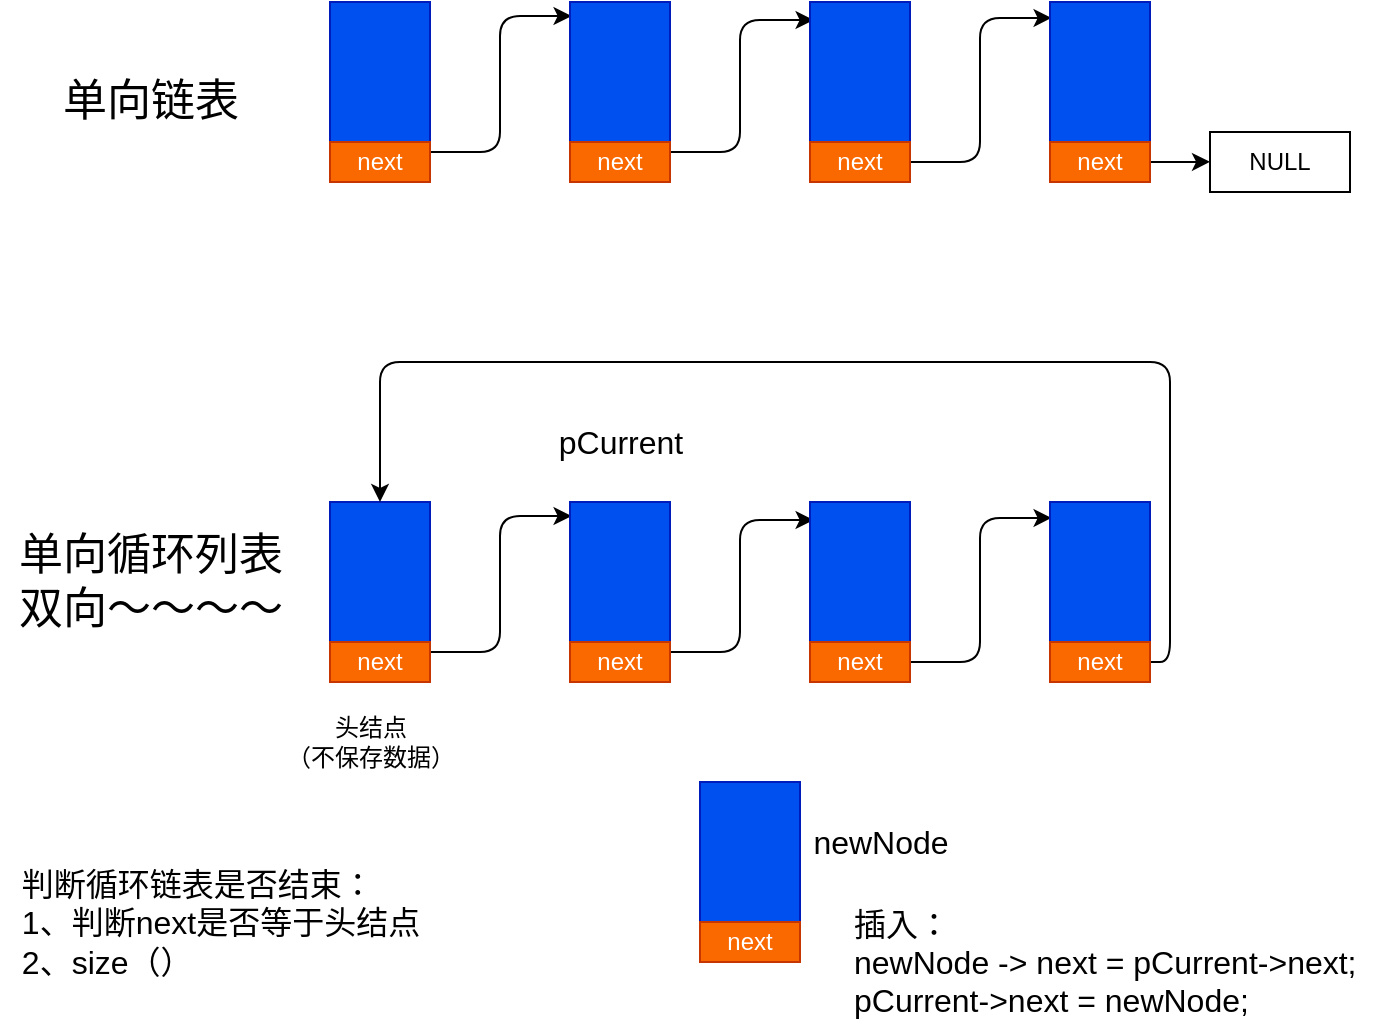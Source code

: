 <mxfile>
    <diagram id="XckcHw6Nd4gt2QXhGAZR" name="Page-1">
        <mxGraphModel dx="847" dy="722" grid="1" gridSize="10" guides="1" tooltips="1" connect="1" arrows="1" fold="1" page="1" pageScale="1" pageWidth="4681" pageHeight="3300" math="0" shadow="0">
            <root>
                <mxCell id="0"/>
                <mxCell id="1" parent="0"/>
                <mxCell id="2" value="单向循环列表&lt;br style=&quot;font-size: 22px;&quot;&gt;双向～～～～" style="text;html=1;align=center;verticalAlign=middle;resizable=0;points=[];autosize=1;strokeColor=none;fillColor=none;fontSize=22;" parent="1" vertex="1">
                    <mxGeometry x="275" y="370" width="150" height="60" as="geometry"/>
                </mxCell>
                <mxCell id="3" value="" style="whiteSpace=wrap;html=1;fillColor=#0050ef;strokeColor=#001DBC;fontColor=#ffffff;" vertex="1" parent="1">
                    <mxGeometry x="440" y="360" width="50" height="70" as="geometry"/>
                </mxCell>
                <mxCell id="4" style="edgeStyle=orthogonalEdgeStyle;html=1;exitX=1;exitY=0.25;exitDx=0;exitDy=0;entryX=0.016;entryY=0.1;entryDx=0;entryDy=0;entryPerimeter=0;fontColor=#FFFFFF;" edge="1" parent="1" source="5" target="6">
                    <mxGeometry relative="1" as="geometry"/>
                </mxCell>
                <mxCell id="5" value="&lt;font color=&quot;#ffffff&quot;&gt;next&lt;/font&gt;" style="whiteSpace=wrap;html=1;fillColor=#fa6800;fontColor=#000000;strokeColor=#C73500;" vertex="1" parent="1">
                    <mxGeometry x="440" y="430" width="50" height="20" as="geometry"/>
                </mxCell>
                <mxCell id="6" value="" style="whiteSpace=wrap;html=1;fillColor=#0050ef;strokeColor=#001DBC;fontColor=#ffffff;" vertex="1" parent="1">
                    <mxGeometry x="560" y="360" width="50" height="70" as="geometry"/>
                </mxCell>
                <mxCell id="7" style="edgeStyle=orthogonalEdgeStyle;html=1;exitX=1;exitY=0.25;exitDx=0;exitDy=0;entryX=0.036;entryY=0.129;entryDx=0;entryDy=0;entryPerimeter=0;fontColor=#FFFFFF;" edge="1" parent="1" source="8" target="9">
                    <mxGeometry relative="1" as="geometry"/>
                </mxCell>
                <mxCell id="8" value="&lt;span style=&quot;color: rgb(255 , 255 , 255)&quot;&gt;next&lt;/span&gt;" style="whiteSpace=wrap;html=1;fillColor=#fa6800;fontColor=#000000;strokeColor=#C73500;" vertex="1" parent="1">
                    <mxGeometry x="560" y="430" width="50" height="20" as="geometry"/>
                </mxCell>
                <mxCell id="9" value="" style="whiteSpace=wrap;html=1;fillColor=#0050ef;strokeColor=#001DBC;fontColor=#ffffff;" vertex="1" parent="1">
                    <mxGeometry x="680" y="360" width="50" height="70" as="geometry"/>
                </mxCell>
                <mxCell id="10" style="edgeStyle=orthogonalEdgeStyle;html=1;exitX=1;exitY=0.5;exitDx=0;exitDy=0;entryX=0.016;entryY=0.114;entryDx=0;entryDy=0;entryPerimeter=0;fontColor=#FFFFFF;" edge="1" parent="1" source="11" target="12">
                    <mxGeometry relative="1" as="geometry"/>
                </mxCell>
                <mxCell id="11" value="&lt;span style=&quot;color: rgb(255 , 255 , 255)&quot;&gt;next&lt;/span&gt;" style="whiteSpace=wrap;html=1;fillColor=#fa6800;fontColor=#000000;strokeColor=#C73500;" vertex="1" parent="1">
                    <mxGeometry x="680" y="430" width="50" height="20" as="geometry"/>
                </mxCell>
                <mxCell id="12" value="" style="whiteSpace=wrap;html=1;fillColor=#0050ef;strokeColor=#001DBC;fontColor=#ffffff;" vertex="1" parent="1">
                    <mxGeometry x="800" y="360" width="50" height="70" as="geometry"/>
                </mxCell>
                <mxCell id="13" style="edgeStyle=orthogonalEdgeStyle;html=1;exitX=1;exitY=0.5;exitDx=0;exitDy=0;entryX=0.5;entryY=0;entryDx=0;entryDy=0;fontColor=#FFFFFF;" edge="1" parent="1" source="14" target="3">
                    <mxGeometry relative="1" as="geometry">
                        <mxPoint x="919.8" y="369.03" as="targetPoint"/>
                        <Array as="points">
                            <mxPoint x="860" y="440"/>
                            <mxPoint x="860" y="290"/>
                            <mxPoint x="465" y="290"/>
                        </Array>
                    </mxGeometry>
                </mxCell>
                <mxCell id="14" value="&lt;font color=&quot;#ffffff&quot;&gt;next&lt;/font&gt;" style="whiteSpace=wrap;html=1;fillColor=#fa6800;fontColor=#000000;strokeColor=#C73500;" vertex="1" parent="1">
                    <mxGeometry x="800" y="430" width="50" height="20" as="geometry"/>
                </mxCell>
                <mxCell id="19" value="头结点&lt;br&gt;（不保存数据）" style="text;html=1;align=center;verticalAlign=middle;resizable=0;points=[];autosize=1;strokeColor=none;fillColor=none;" vertex="1" parent="1">
                    <mxGeometry x="410" y="465" width="100" height="30" as="geometry"/>
                </mxCell>
                <mxCell id="20" value="" style="whiteSpace=wrap;html=1;fillColor=#0050ef;strokeColor=#001DBC;fontColor=#ffffff;" vertex="1" parent="1">
                    <mxGeometry x="440" y="110" width="50" height="70" as="geometry"/>
                </mxCell>
                <mxCell id="21" style="edgeStyle=orthogonalEdgeStyle;html=1;exitX=1;exitY=0.25;exitDx=0;exitDy=0;entryX=0.016;entryY=0.1;entryDx=0;entryDy=0;entryPerimeter=0;fontColor=#FFFFFF;" edge="1" parent="1" source="22" target="23">
                    <mxGeometry relative="1" as="geometry"/>
                </mxCell>
                <mxCell id="22" value="&lt;font color=&quot;#ffffff&quot;&gt;next&lt;/font&gt;" style="whiteSpace=wrap;html=1;fillColor=#fa6800;fontColor=#000000;strokeColor=#C73500;" vertex="1" parent="1">
                    <mxGeometry x="440" y="180" width="50" height="20" as="geometry"/>
                </mxCell>
                <mxCell id="23" value="" style="whiteSpace=wrap;html=1;fillColor=#0050ef;strokeColor=#001DBC;fontColor=#ffffff;" vertex="1" parent="1">
                    <mxGeometry x="560" y="110" width="50" height="70" as="geometry"/>
                </mxCell>
                <mxCell id="24" style="edgeStyle=orthogonalEdgeStyle;html=1;exitX=1;exitY=0.25;exitDx=0;exitDy=0;entryX=0.036;entryY=0.129;entryDx=0;entryDy=0;entryPerimeter=0;fontColor=#FFFFFF;" edge="1" parent="1" source="25" target="26">
                    <mxGeometry relative="1" as="geometry"/>
                </mxCell>
                <mxCell id="25" value="&lt;span style=&quot;color: rgb(255 , 255 , 255)&quot;&gt;next&lt;/span&gt;" style="whiteSpace=wrap;html=1;fillColor=#fa6800;fontColor=#000000;strokeColor=#C73500;" vertex="1" parent="1">
                    <mxGeometry x="560" y="180" width="50" height="20" as="geometry"/>
                </mxCell>
                <mxCell id="26" value="" style="whiteSpace=wrap;html=1;fillColor=#0050ef;strokeColor=#001DBC;fontColor=#ffffff;" vertex="1" parent="1">
                    <mxGeometry x="680" y="110" width="50" height="70" as="geometry"/>
                </mxCell>
                <mxCell id="27" style="edgeStyle=orthogonalEdgeStyle;html=1;exitX=1;exitY=0.5;exitDx=0;exitDy=0;entryX=0.016;entryY=0.114;entryDx=0;entryDy=0;entryPerimeter=0;fontColor=#FFFFFF;" edge="1" parent="1" source="28" target="29">
                    <mxGeometry relative="1" as="geometry"/>
                </mxCell>
                <mxCell id="28" value="&lt;span style=&quot;color: rgb(255 , 255 , 255)&quot;&gt;next&lt;/span&gt;" style="whiteSpace=wrap;html=1;fillColor=#fa6800;fontColor=#000000;strokeColor=#C73500;" vertex="1" parent="1">
                    <mxGeometry x="680" y="180" width="50" height="20" as="geometry"/>
                </mxCell>
                <mxCell id="29" value="" style="whiteSpace=wrap;html=1;fillColor=#0050ef;strokeColor=#001DBC;fontColor=#ffffff;" vertex="1" parent="1">
                    <mxGeometry x="800" y="110" width="50" height="70" as="geometry"/>
                </mxCell>
                <mxCell id="31" style="edgeStyle=none;html=1;exitX=1;exitY=0.5;exitDx=0;exitDy=0;" edge="1" parent="1" source="30">
                    <mxGeometry relative="1" as="geometry">
                        <mxPoint x="880" y="189.935" as="targetPoint"/>
                    </mxGeometry>
                </mxCell>
                <mxCell id="30" value="&lt;font color=&quot;#ffffff&quot;&gt;next&lt;/font&gt;" style="whiteSpace=wrap;html=1;fillColor=#fa6800;fontColor=#000000;strokeColor=#C73500;" vertex="1" parent="1">
                    <mxGeometry x="800" y="180" width="50" height="20" as="geometry"/>
                </mxCell>
                <mxCell id="33" value="NULL" style="whiteSpace=wrap;html=1;" vertex="1" parent="1">
                    <mxGeometry x="880" y="175" width="70" height="30" as="geometry"/>
                </mxCell>
                <mxCell id="34" value="单向链表" style="text;html=1;align=center;verticalAlign=middle;resizable=0;points=[];autosize=1;strokeColor=none;fillColor=none;fontSize=22;" vertex="1" parent="1">
                    <mxGeometry x="300" y="145" width="100" height="30" as="geometry"/>
                </mxCell>
                <mxCell id="35" value="&lt;div style=&quot;text-align: left ; font-size: 16px&quot;&gt;&lt;span style=&quot;font-size: 16px&quot;&gt;判断循环链表是否结束：&lt;/span&gt;&lt;/div&gt;&lt;div style=&quot;text-align: left ; font-size: 16px&quot;&gt;&lt;span style=&quot;font-size: 16px&quot;&gt;1、判断next是否等于头结点&lt;/span&gt;&lt;/div&gt;&lt;div style=&quot;text-align: left ; font-size: 16px&quot;&gt;&lt;span style=&quot;font-size: 16px&quot;&gt;2、size（）&lt;/span&gt;&lt;/div&gt;&lt;div style=&quot;text-align: left ; font-size: 16px&quot;&gt;&lt;span style=&quot;font-size: 16px&quot;&gt;&lt;br&gt;&lt;/span&gt;&lt;/div&gt;" style="text;html=1;align=center;verticalAlign=middle;resizable=0;points=[];autosize=1;strokeColor=none;fillColor=none;fontSize=16;" vertex="1" parent="1">
                    <mxGeometry x="280" y="540" width="210" height="80" as="geometry"/>
                </mxCell>
                <mxCell id="36" value="pCurrent" style="text;html=1;align=center;verticalAlign=middle;resizable=0;points=[];autosize=1;strokeColor=none;fillColor=none;fontSize=16;" vertex="1" parent="1">
                    <mxGeometry x="545" y="320" width="80" height="20" as="geometry"/>
                </mxCell>
                <mxCell id="37" value="" style="whiteSpace=wrap;html=1;fillColor=#0050ef;strokeColor=#001DBC;fontColor=#ffffff;" vertex="1" parent="1">
                    <mxGeometry x="625" y="500" width="50" height="70" as="geometry"/>
                </mxCell>
                <mxCell id="38" value="&lt;span style=&quot;color: rgb(255 , 255 , 255)&quot;&gt;next&lt;/span&gt;" style="whiteSpace=wrap;html=1;fillColor=#fa6800;fontColor=#000000;strokeColor=#C73500;" vertex="1" parent="1">
                    <mxGeometry x="625" y="570" width="50" height="20" as="geometry"/>
                </mxCell>
                <mxCell id="39" value="newNode&lt;br&gt;" style="text;html=1;align=center;verticalAlign=middle;resizable=0;points=[];autosize=1;strokeColor=none;fillColor=none;fontSize=16;" vertex="1" parent="1">
                    <mxGeometry x="675" y="520" width="80" height="20" as="geometry"/>
                </mxCell>
                <mxCell id="40" value="插入：&lt;br&gt;newNode -&amp;gt; next = pCurrent-&amp;gt;next;&lt;br&gt;pCurrent-&amp;gt;next = newNode;" style="text;html=1;align=left;verticalAlign=middle;resizable=0;points=[];autosize=1;strokeColor=none;fillColor=none;fontSize=16;" vertex="1" parent="1">
                    <mxGeometry x="700" y="560" width="270" height="60" as="geometry"/>
                </mxCell>
            </root>
        </mxGraphModel>
    </diagram>
</mxfile>
